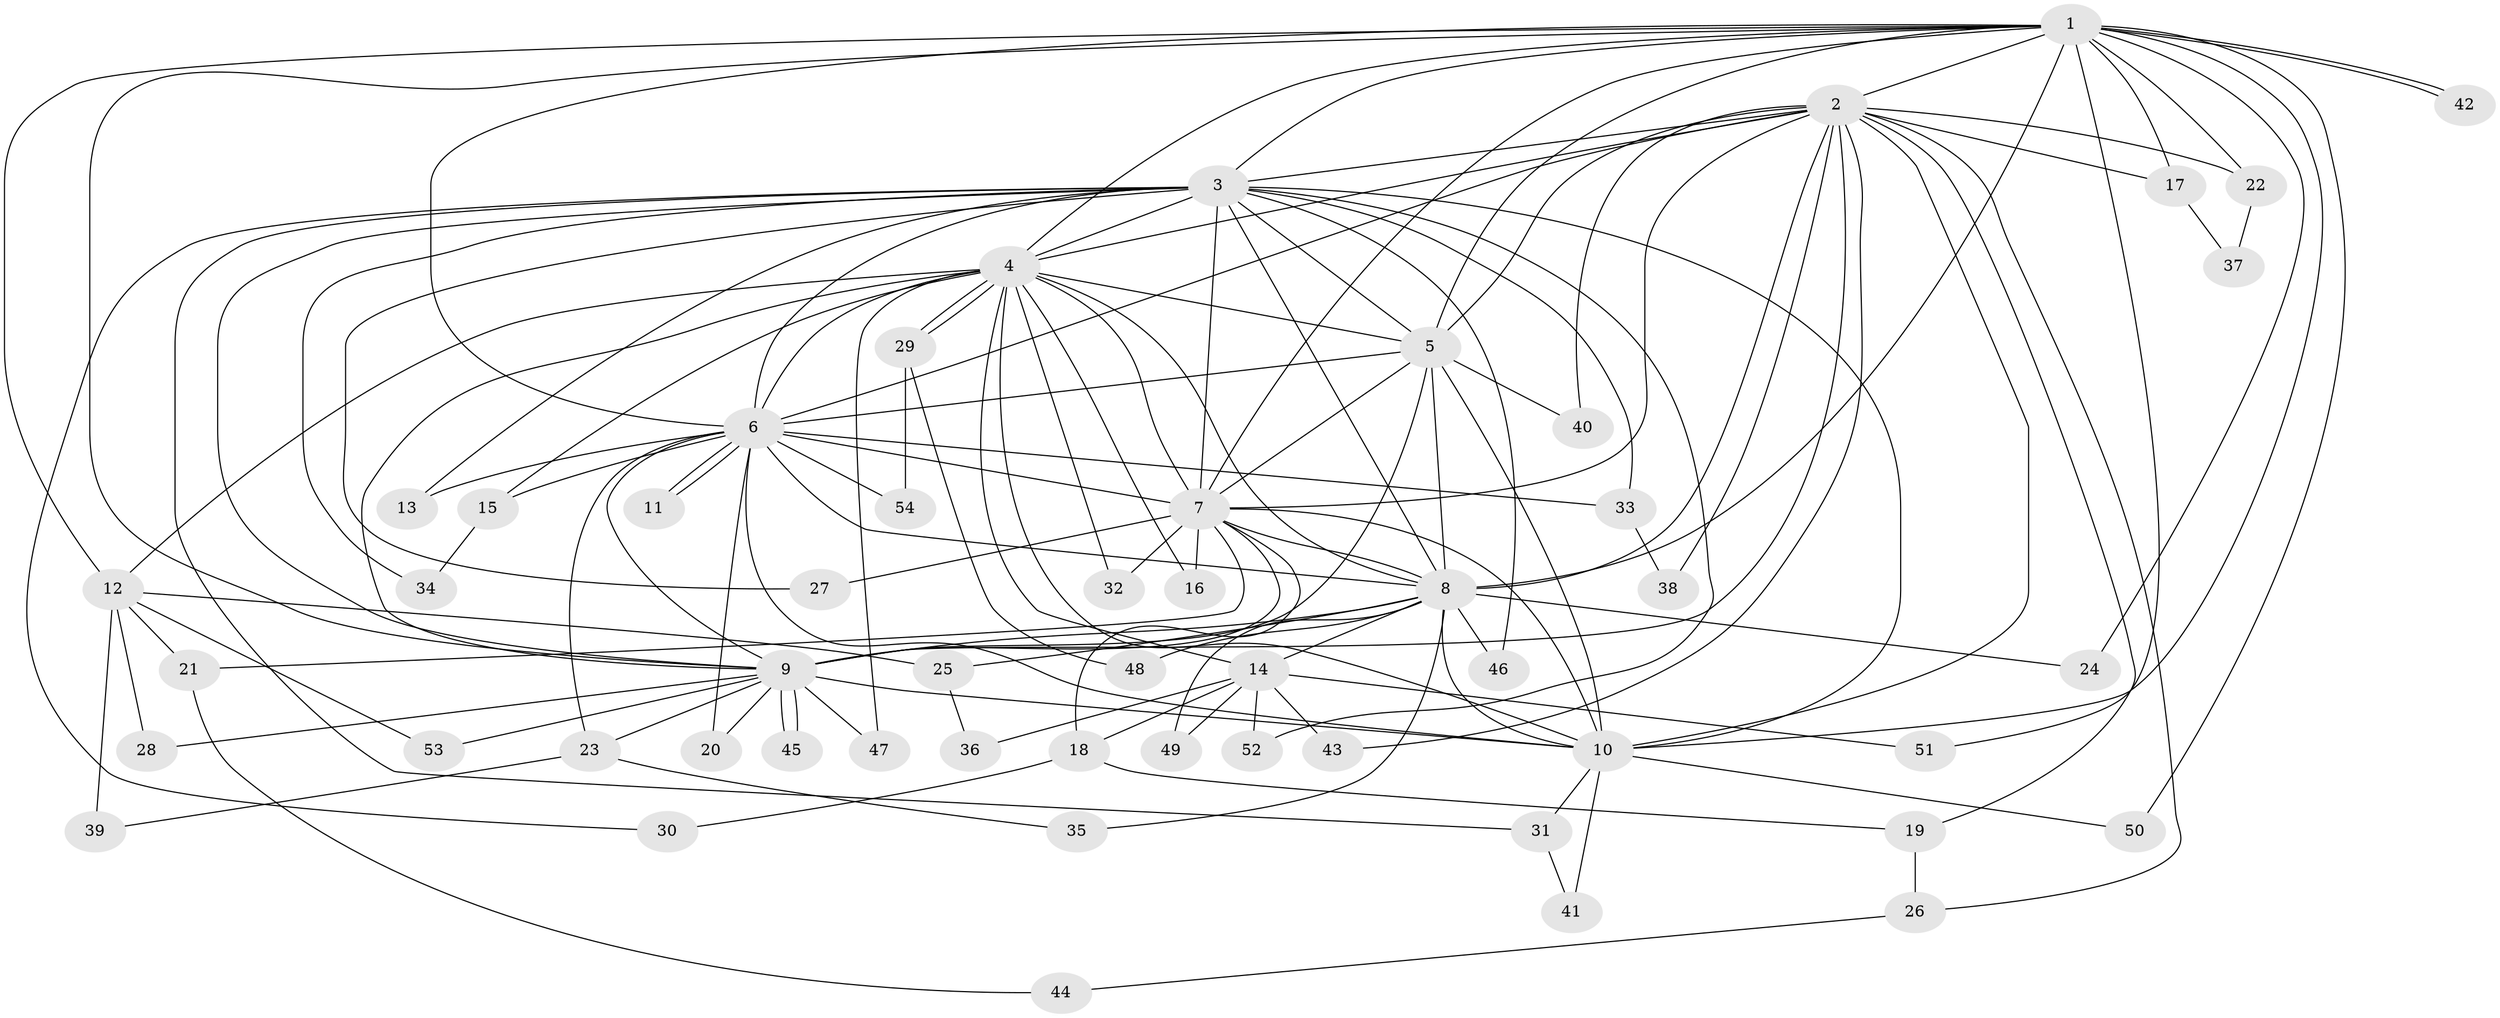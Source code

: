 // Generated by graph-tools (version 1.1) at 2025/01/03/09/25 03:01:15]
// undirected, 54 vertices, 133 edges
graph export_dot {
graph [start="1"]
  node [color=gray90,style=filled];
  1;
  2;
  3;
  4;
  5;
  6;
  7;
  8;
  9;
  10;
  11;
  12;
  13;
  14;
  15;
  16;
  17;
  18;
  19;
  20;
  21;
  22;
  23;
  24;
  25;
  26;
  27;
  28;
  29;
  30;
  31;
  32;
  33;
  34;
  35;
  36;
  37;
  38;
  39;
  40;
  41;
  42;
  43;
  44;
  45;
  46;
  47;
  48;
  49;
  50;
  51;
  52;
  53;
  54;
  1 -- 2;
  1 -- 3;
  1 -- 4;
  1 -- 5;
  1 -- 6;
  1 -- 7;
  1 -- 8;
  1 -- 9;
  1 -- 10;
  1 -- 12;
  1 -- 17;
  1 -- 22;
  1 -- 24;
  1 -- 42;
  1 -- 42;
  1 -- 50;
  1 -- 51;
  2 -- 3;
  2 -- 4;
  2 -- 5;
  2 -- 6;
  2 -- 7;
  2 -- 8;
  2 -- 9;
  2 -- 10;
  2 -- 17;
  2 -- 19;
  2 -- 22;
  2 -- 26;
  2 -- 38;
  2 -- 40;
  2 -- 43;
  3 -- 4;
  3 -- 5;
  3 -- 6;
  3 -- 7;
  3 -- 8;
  3 -- 9;
  3 -- 10;
  3 -- 13;
  3 -- 27;
  3 -- 30;
  3 -- 31;
  3 -- 33;
  3 -- 34;
  3 -- 46;
  3 -- 52;
  4 -- 5;
  4 -- 6;
  4 -- 7;
  4 -- 8;
  4 -- 9;
  4 -- 10;
  4 -- 12;
  4 -- 14;
  4 -- 15;
  4 -- 16;
  4 -- 29;
  4 -- 29;
  4 -- 32;
  4 -- 47;
  5 -- 6;
  5 -- 7;
  5 -- 8;
  5 -- 9;
  5 -- 10;
  5 -- 40;
  6 -- 7;
  6 -- 8;
  6 -- 9;
  6 -- 10;
  6 -- 11;
  6 -- 11;
  6 -- 13;
  6 -- 15;
  6 -- 20;
  6 -- 23;
  6 -- 33;
  6 -- 54;
  7 -- 8;
  7 -- 9;
  7 -- 10;
  7 -- 16;
  7 -- 18;
  7 -- 21;
  7 -- 27;
  7 -- 32;
  8 -- 9;
  8 -- 10;
  8 -- 14;
  8 -- 24;
  8 -- 25;
  8 -- 35;
  8 -- 46;
  8 -- 48;
  8 -- 49;
  9 -- 10;
  9 -- 20;
  9 -- 23;
  9 -- 28;
  9 -- 45;
  9 -- 45;
  9 -- 47;
  9 -- 53;
  10 -- 31;
  10 -- 41;
  10 -- 50;
  12 -- 21;
  12 -- 25;
  12 -- 28;
  12 -- 39;
  12 -- 53;
  14 -- 18;
  14 -- 36;
  14 -- 43;
  14 -- 49;
  14 -- 51;
  14 -- 52;
  15 -- 34;
  17 -- 37;
  18 -- 19;
  18 -- 30;
  19 -- 26;
  21 -- 44;
  22 -- 37;
  23 -- 35;
  23 -- 39;
  25 -- 36;
  26 -- 44;
  29 -- 48;
  29 -- 54;
  31 -- 41;
  33 -- 38;
}
